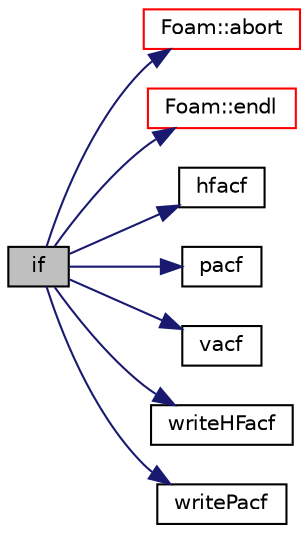 digraph "if"
{
  bgcolor="transparent";
  edge [fontname="Helvetica",fontsize="10",labelfontname="Helvetica",labelfontsize="10"];
  node [fontname="Helvetica",fontsize="10",shape=record];
  rankdir="LR";
  Node1 [label="if",height=0.2,width=0.4,color="black", fillcolor="grey75", style="filled", fontcolor="black"];
  Node1 -> Node2 [color="midnightblue",fontsize="10",style="solid",fontname="Helvetica"];
  Node2 [label="Foam::abort",height=0.2,width=0.4,color="red",URL="$a10936.html#a447107a607d03e417307c203fa5fb44b"];
  Node1 -> Node3 [color="midnightblue",fontsize="10",style="solid",fontname="Helvetica"];
  Node3 [label="Foam::endl",height=0.2,width=0.4,color="red",URL="$a10936.html#a2db8fe02a0d3909e9351bb4275b23ce4",tooltip="Add newline and flush stream. "];
  Node1 -> Node4 [color="midnightblue",fontsize="10",style="solid",fontname="Helvetica"];
  Node4 [label="hfacf",height=0.2,width=0.4,color="black",URL="$a07062.html#aba8b52d1bee7bd64bec982027dedf222",tooltip="Heat flux autocorrelation function. "];
  Node1 -> Node5 [color="midnightblue",fontsize="10",style="solid",fontname="Helvetica"];
  Node5 [label="pacf",height=0.2,width=0.4,color="black",URL="$a07062.html#a2bda7aa748549608e8accbb6c445386a",tooltip="Pressure autocorrelation function. "];
  Node1 -> Node6 [color="midnightblue",fontsize="10",style="solid",fontname="Helvetica"];
  Node6 [label="vacf",height=0.2,width=0.4,color="black",URL="$a07062.html#a76b5c6547137721fc28951ed65b9a05c"];
  Node1 -> Node7 [color="midnightblue",fontsize="10",style="solid",fontname="Helvetica"];
  Node7 [label="writeHFacf",height=0.2,width=0.4,color="black",URL="$a07062.html#ae84235b52c0849d2fcf80f84d80afb94"];
  Node1 -> Node8 [color="midnightblue",fontsize="10",style="solid",fontname="Helvetica"];
  Node8 [label="writePacf",height=0.2,width=0.4,color="black",URL="$a07062.html#a7b09f4ac43f240bb10f1ae6673508f81"];
}
